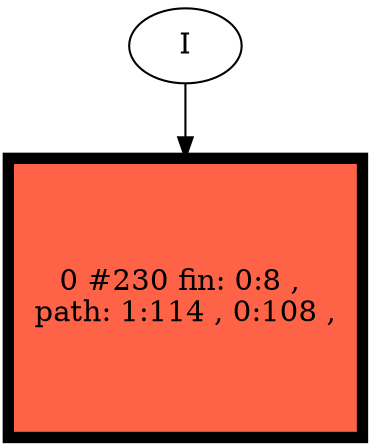 // produced with flexfringe // 
digraph DFA {
	0 [label="root" shape=box];
		I -> 0;
	0 [ label="0 #230 fin: 0:8 , 
 path: 1:114 , 0:108 , " , style=filled, fillcolor="tomato", width=1.8629, height=1.8629, penwidth=5.44242];
}

